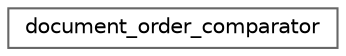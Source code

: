 digraph "类继承关系图"
{
 // INTERACTIVE_SVG=YES
 // LATEX_PDF_SIZE
  bgcolor="transparent";
  edge [fontname=Helvetica,fontsize=10,labelfontname=Helvetica,labelfontsize=10];
  node [fontname=Helvetica,fontsize=10,shape=box,height=0.2,width=0.4];
  rankdir="LR";
  Node0 [id="Node000000",label="document_order_comparator",height=0.2,width=0.4,color="grey40", fillcolor="white", style="filled",URL="$d1/d2d/structdocument__order__comparator.html",tooltip=" "];
}
